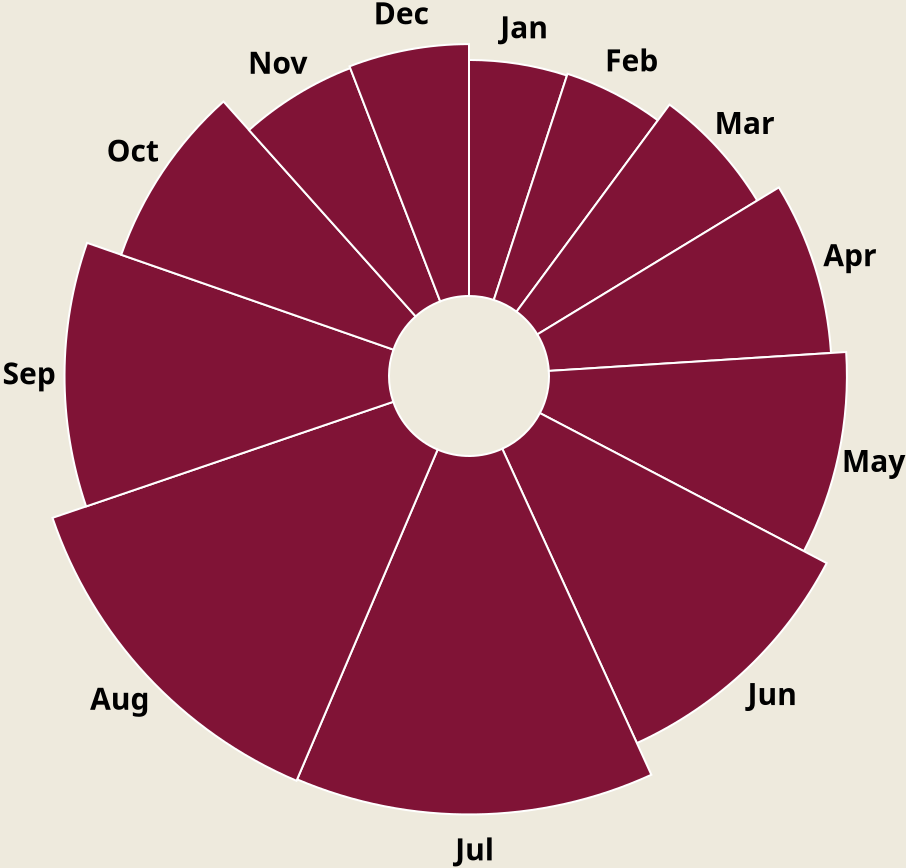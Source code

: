 {
  "$schema": "https://vega.github.io/schema/vega/v5.json",
  "width": 275,
  "height": 220,
  "background": "#EEEADD",
  "description": "A basic radial plot that encodes two values as the angle and radius of an arc.",
  "data": [
    {
      "name": "table",
      "values": [
        {
          "category": "Jan",
          "value": 36995000,
          "startAngle": 0,
          "endAngle": 0.3151529833074267
        },
        {
          "category": "Feb",
          "value": 37692000,
          "startAngle": 0.3151529833074267,
          "endAngle": 0.6362435697873166
        },
        {
          "category": "Mar",
          "value": 45518000,
          "startAngle": 0.6362435697873166,
          "endAngle": 1.0240022802667719
        },
        {
          "category": "Apr",
          "value": 56725000,
          "startAngle": 1.0240022802667719,
          "endAngle": 1.5072311754719017
        },
        {
          "category": "May",
          "value": 64043000,
          "startAngle": 1.5072311754719017,
          "endAngle": 2.052800644588202
        },
        {
          "category": "Jun",
          "value": 77462000,
          "startAngle": 2.052800644588202,
          "endAngle": 2.7126838826733453
        },
        {
          "category": "Jul",
          "value": 97635000,
          "startAngle": 2.7126838826733453,
          "endAngle": 3.544416860784458
        },
        {
          "category": "Aug",
          "value": 98575000,
          "startAngle": 3.544416860784458,
          "endAngle": 4.384157510318978
        },
        {
          "category": "Sep",
          "value": 77905000,
          "startAngle": 4.384157510318978,
          "endAngle": 5.047814576532388
        },
        {
          "category": "Oct",
          "value": 59350000,
          "startAngle": 5.047814576532388,
          "endAngle": 5.553405320127354
        },
        {
          "category": "Nov",
          "value": 42445000,
          "startAngle": 5.553405320127354,
          "endAngle": 5.914985760091774
        },
        {
          "category": "Dec",
          "value": 43222000,
          "startAngle": 5.914985760091774,
          "endAngle": 6.283185307179586
        }
      ],
      "transform": [{"type": "pie", "field": "value"}]
    }
  ],
  "scales": [
    {
      "name": "r",
      "type": "sqrt",
      "domain": {"data": "table", "field": "value"},
      "zero": true,
      "range": [60, 220]
    }
  ],
  "marks": [
    {
      "type": "arc",
      "color":"#4682b4",
      "from": {"data": "table"},
      "encode": {
        "enter": {
          "x": {"field": {"group": "width"}, "mult": 0.5},
          "y": {"field": {"group": "height"}, "mult": 0.5},
          "startAngle": {"field": "startAngle"},
          "endAngle": {"field": "endAngle"},
          "innerRadius": {"value": 40},
          "outerRadius": {"scale": "r", "field": "value"},
          "stroke": {"value": "#fff"},
          "tooltip": {"value":{"field": "values.value", "type": "quantitative","title":"Number of Tourists", "format": ","}}
        },
        "update": {"fill": {"value": "#801336"}},
        "hover": {"fill": {"value": "pink"}}
      }
    },
    {
      "type": "text",
      "from": {"data": "table"},
      "encode": {
        "enter": {
          "x": {"field": {"group": "width"}, "mult": 0.5},
          "y": {"field": {"group": "height"}, "mult": 0.5},
          "radius": {"scale": "r", "field": "value", "offset": 18},
          "theta": {"signal": "(datum.startAngle + datum.endAngle)/2"},
          "fill": {"value": "#000"},
          "align": {"value": "center"},
          "baseline": {"value": "middle"},
          "text": {"field": "category"},
          "fontSize": {"value": 15},
          "fontStyle":{"value": "bold"},
          "color":{"value": "#3B444B"}
        }
      }
    }
  ]
}